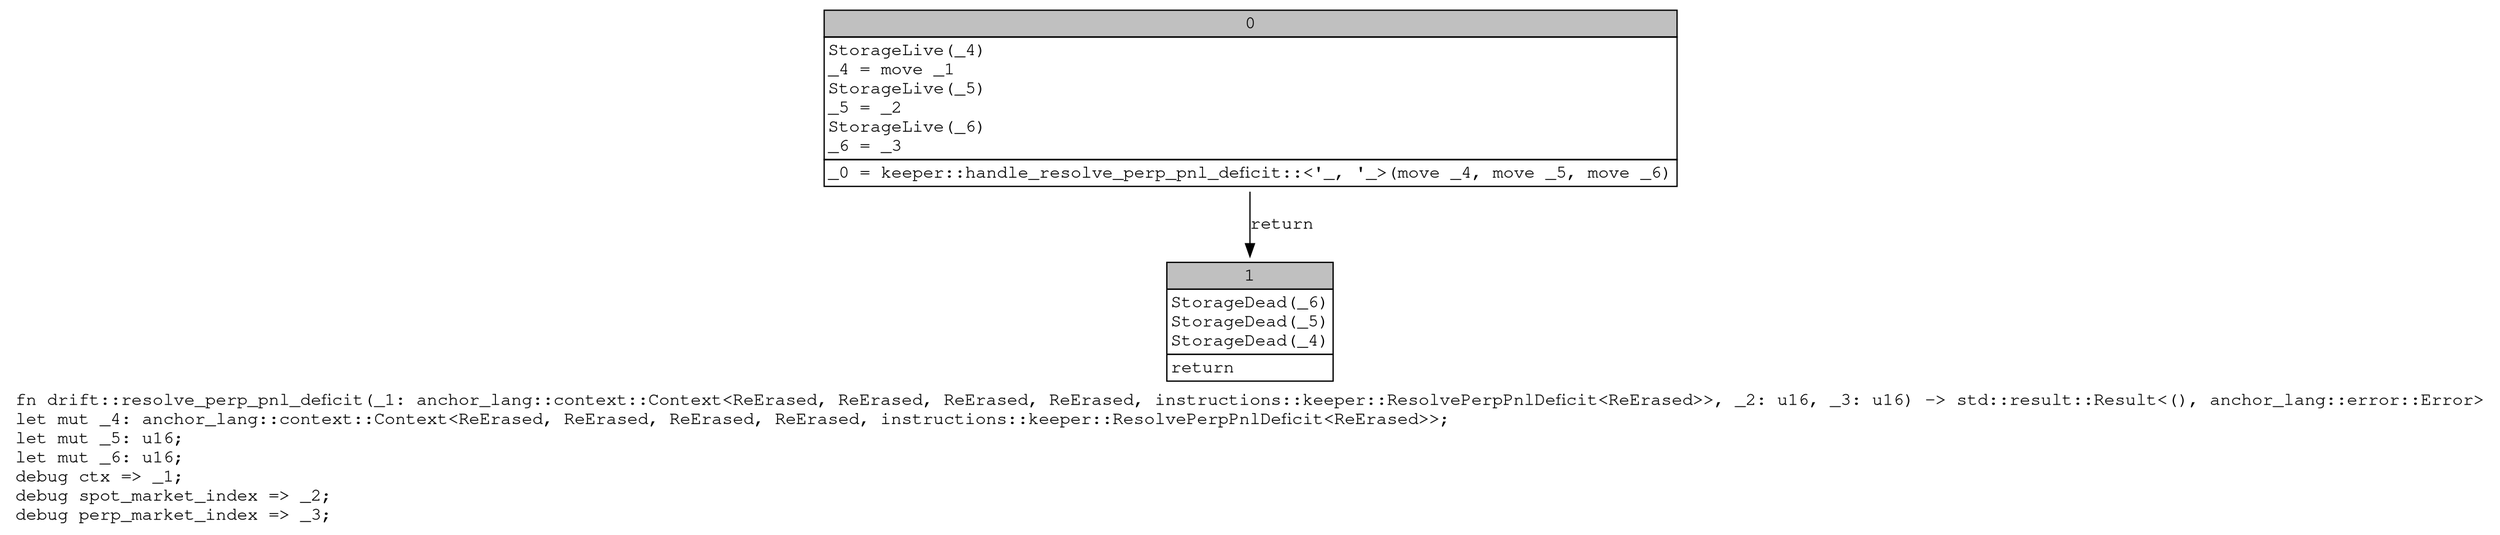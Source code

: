 digraph Mir_0_19957 {
    graph [fontname="Courier, monospace"];
    node [fontname="Courier, monospace"];
    edge [fontname="Courier, monospace"];
    label=<fn drift::resolve_perp_pnl_deficit(_1: anchor_lang::context::Context&lt;ReErased, ReErased, ReErased, ReErased, instructions::keeper::ResolvePerpPnlDeficit&lt;ReErased&gt;&gt;, _2: u16, _3: u16) -&gt; std::result::Result&lt;(), anchor_lang::error::Error&gt;<br align="left"/>let mut _4: anchor_lang::context::Context&lt;ReErased, ReErased, ReErased, ReErased, instructions::keeper::ResolvePerpPnlDeficit&lt;ReErased&gt;&gt;;<br align="left"/>let mut _5: u16;<br align="left"/>let mut _6: u16;<br align="left"/>debug ctx =&gt; _1;<br align="left"/>debug spot_market_index =&gt; _2;<br align="left"/>debug perp_market_index =&gt; _3;<br align="left"/>>;
    bb0__0_19957 [shape="none", label=<<table border="0" cellborder="1" cellspacing="0"><tr><td bgcolor="gray" align="center" colspan="1">0</td></tr><tr><td align="left" balign="left">StorageLive(_4)<br/>_4 = move _1<br/>StorageLive(_5)<br/>_5 = _2<br/>StorageLive(_6)<br/>_6 = _3<br/></td></tr><tr><td align="left">_0 = keeper::handle_resolve_perp_pnl_deficit::&lt;'_, '_&gt;(move _4, move _5, move _6)</td></tr></table>>];
    bb1__0_19957 [shape="none", label=<<table border="0" cellborder="1" cellspacing="0"><tr><td bgcolor="gray" align="center" colspan="1">1</td></tr><tr><td align="left" balign="left">StorageDead(_6)<br/>StorageDead(_5)<br/>StorageDead(_4)<br/></td></tr><tr><td align="left">return</td></tr></table>>];
    bb0__0_19957 -> bb1__0_19957 [label="return"];
}
